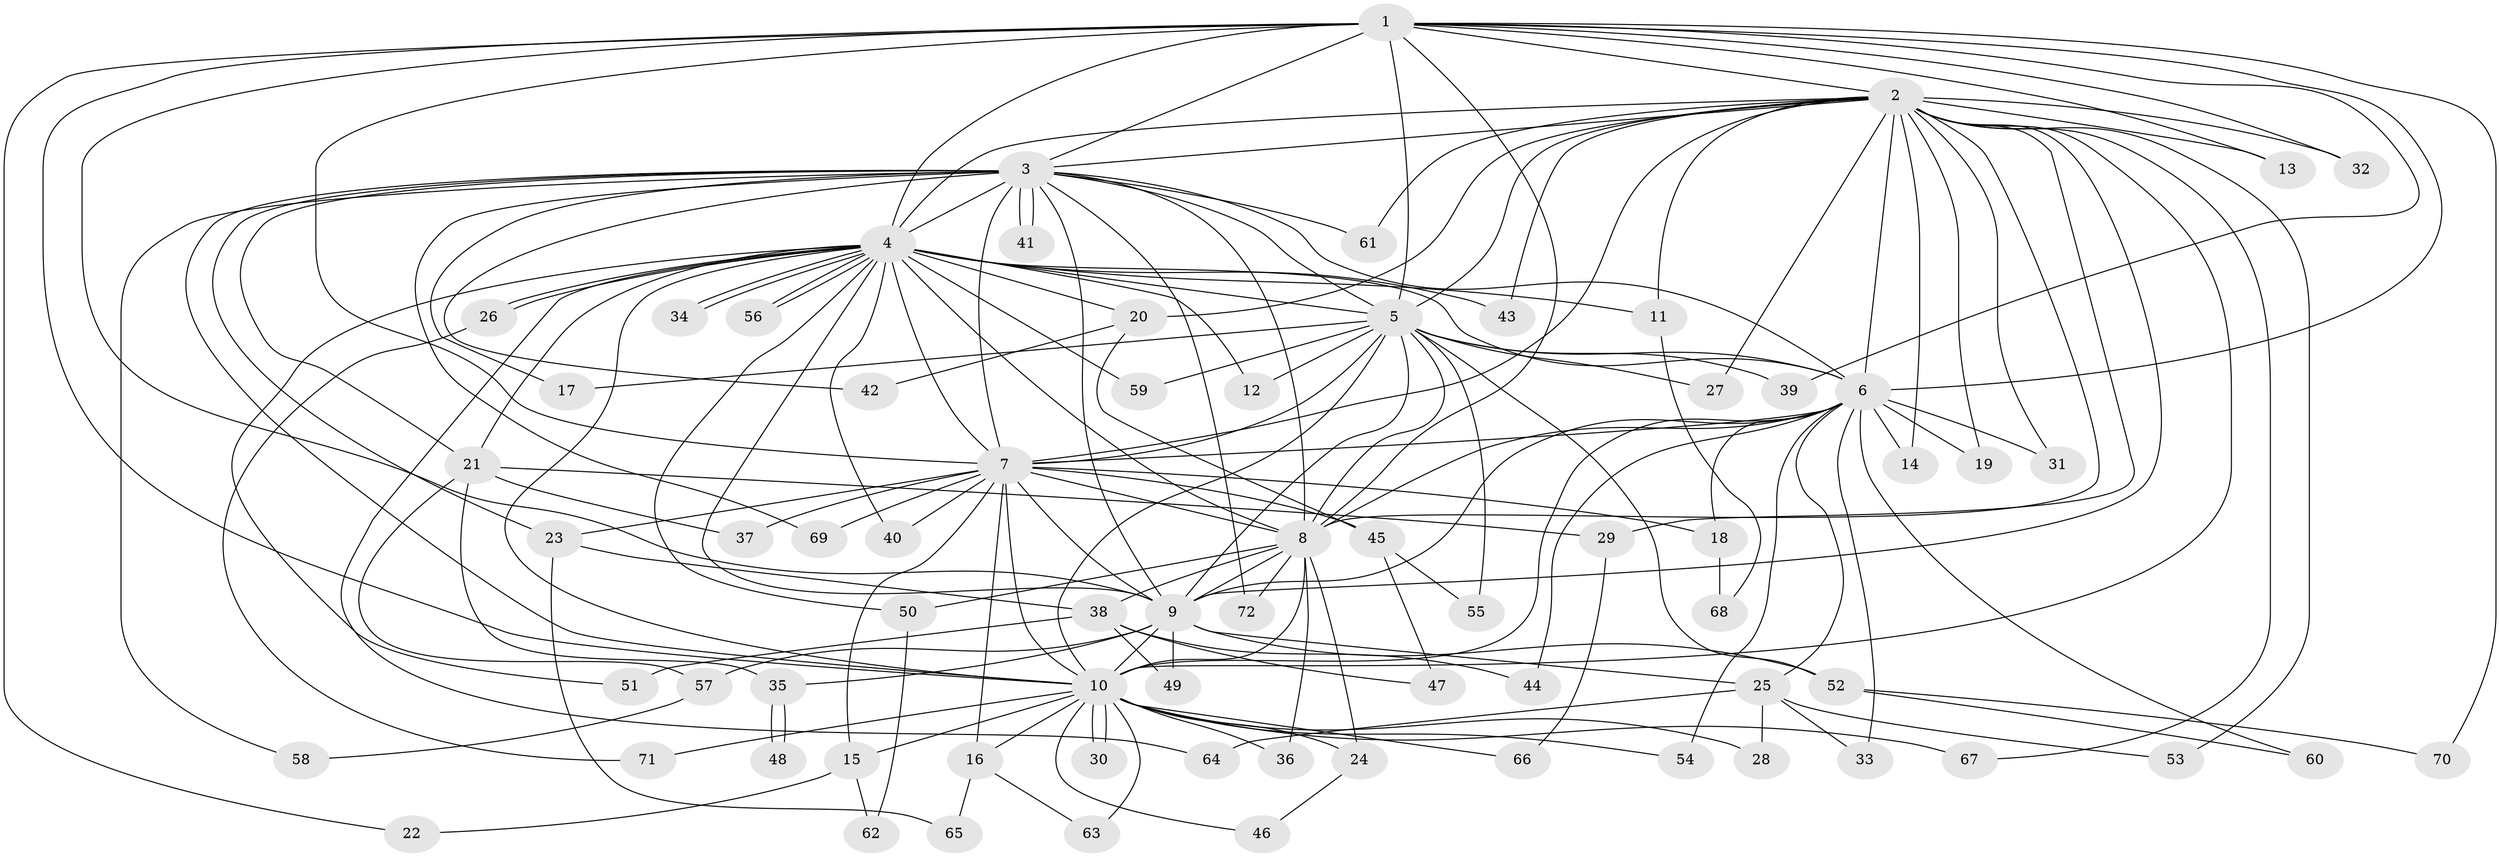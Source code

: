 // coarse degree distribution, {22: 0.018518518518518517, 19: 0.018518518518518517, 24: 0.018518518518518517, 14: 0.037037037037037035, 16: 0.05555555555555555, 18: 0.018518518518518517, 3: 0.12962962962962962, 2: 0.5925925925925926, 4: 0.07407407407407407, 7: 0.018518518518518517, 1: 0.018518518518518517}
// Generated by graph-tools (version 1.1) at 2025/23/03/03/25 07:23:36]
// undirected, 72 vertices, 169 edges
graph export_dot {
graph [start="1"]
  node [color=gray90,style=filled];
  1;
  2;
  3;
  4;
  5;
  6;
  7;
  8;
  9;
  10;
  11;
  12;
  13;
  14;
  15;
  16;
  17;
  18;
  19;
  20;
  21;
  22;
  23;
  24;
  25;
  26;
  27;
  28;
  29;
  30;
  31;
  32;
  33;
  34;
  35;
  36;
  37;
  38;
  39;
  40;
  41;
  42;
  43;
  44;
  45;
  46;
  47;
  48;
  49;
  50;
  51;
  52;
  53;
  54;
  55;
  56;
  57;
  58;
  59;
  60;
  61;
  62;
  63;
  64;
  65;
  66;
  67;
  68;
  69;
  70;
  71;
  72;
  1 -- 2;
  1 -- 3;
  1 -- 4;
  1 -- 5;
  1 -- 6;
  1 -- 7;
  1 -- 8;
  1 -- 9;
  1 -- 10;
  1 -- 13;
  1 -- 22;
  1 -- 32;
  1 -- 39;
  1 -- 70;
  2 -- 3;
  2 -- 4;
  2 -- 5;
  2 -- 6;
  2 -- 7;
  2 -- 8;
  2 -- 9;
  2 -- 10;
  2 -- 11;
  2 -- 13;
  2 -- 14;
  2 -- 19;
  2 -- 20;
  2 -- 27;
  2 -- 29;
  2 -- 31;
  2 -- 32;
  2 -- 43;
  2 -- 53;
  2 -- 61;
  2 -- 67;
  3 -- 4;
  3 -- 5;
  3 -- 6;
  3 -- 7;
  3 -- 8;
  3 -- 9;
  3 -- 10;
  3 -- 17;
  3 -- 21;
  3 -- 23;
  3 -- 41;
  3 -- 41;
  3 -- 42;
  3 -- 58;
  3 -- 61;
  3 -- 69;
  3 -- 72;
  4 -- 5;
  4 -- 6;
  4 -- 7;
  4 -- 8;
  4 -- 9;
  4 -- 10;
  4 -- 11;
  4 -- 12;
  4 -- 20;
  4 -- 21;
  4 -- 26;
  4 -- 26;
  4 -- 34;
  4 -- 34;
  4 -- 40;
  4 -- 43;
  4 -- 50;
  4 -- 51;
  4 -- 56;
  4 -- 56;
  4 -- 59;
  4 -- 64;
  5 -- 6;
  5 -- 7;
  5 -- 8;
  5 -- 9;
  5 -- 10;
  5 -- 12;
  5 -- 17;
  5 -- 27;
  5 -- 39;
  5 -- 52;
  5 -- 55;
  5 -- 59;
  6 -- 7;
  6 -- 8;
  6 -- 9;
  6 -- 10;
  6 -- 14;
  6 -- 18;
  6 -- 19;
  6 -- 25;
  6 -- 31;
  6 -- 33;
  6 -- 44;
  6 -- 54;
  6 -- 60;
  7 -- 8;
  7 -- 9;
  7 -- 10;
  7 -- 15;
  7 -- 16;
  7 -- 18;
  7 -- 23;
  7 -- 37;
  7 -- 40;
  7 -- 45;
  7 -- 69;
  8 -- 9;
  8 -- 10;
  8 -- 24;
  8 -- 36;
  8 -- 38;
  8 -- 50;
  8 -- 72;
  9 -- 10;
  9 -- 25;
  9 -- 35;
  9 -- 49;
  9 -- 52;
  9 -- 57;
  10 -- 15;
  10 -- 16;
  10 -- 24;
  10 -- 28;
  10 -- 30;
  10 -- 30;
  10 -- 36;
  10 -- 46;
  10 -- 54;
  10 -- 63;
  10 -- 66;
  10 -- 67;
  10 -- 71;
  11 -- 68;
  15 -- 22;
  15 -- 62;
  16 -- 63;
  16 -- 65;
  18 -- 68;
  20 -- 42;
  20 -- 45;
  21 -- 29;
  21 -- 35;
  21 -- 37;
  21 -- 57;
  23 -- 38;
  23 -- 65;
  24 -- 46;
  25 -- 28;
  25 -- 33;
  25 -- 53;
  25 -- 64;
  26 -- 71;
  29 -- 66;
  35 -- 48;
  35 -- 48;
  38 -- 44;
  38 -- 47;
  38 -- 49;
  38 -- 51;
  45 -- 47;
  45 -- 55;
  50 -- 62;
  52 -- 60;
  52 -- 70;
  57 -- 58;
}
